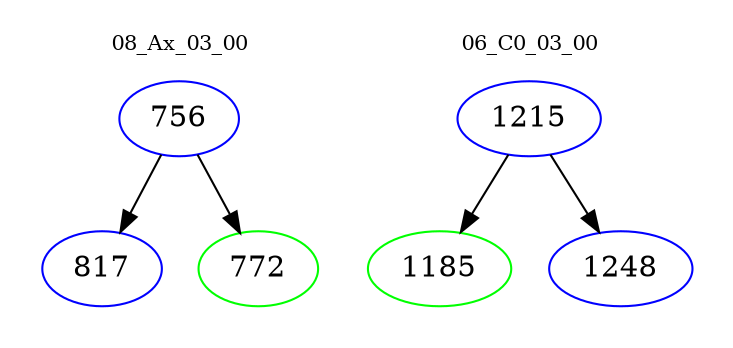 digraph{
subgraph cluster_0 {
color = white
label = "08_Ax_03_00";
fontsize=10;
T0_756 [label="756", color="blue"]
T0_756 -> T0_817 [color="black"]
T0_817 [label="817", color="blue"]
T0_756 -> T0_772 [color="black"]
T0_772 [label="772", color="green"]
}
subgraph cluster_1 {
color = white
label = "06_C0_03_00";
fontsize=10;
T1_1215 [label="1215", color="blue"]
T1_1215 -> T1_1185 [color="black"]
T1_1185 [label="1185", color="green"]
T1_1215 -> T1_1248 [color="black"]
T1_1248 [label="1248", color="blue"]
}
}
